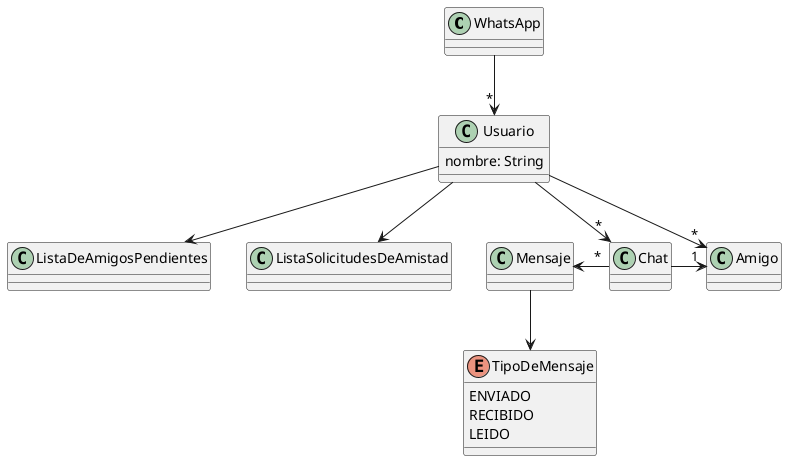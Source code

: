 @startuml
'https://plantuml.com/class-diagram

class WhatsApp {
}

WhatsApp -->"*" Usuario
Usuario --> "*"Amigo
Usuario --> "*" Chat
Chat -> "1" Amigo
Mensaje <- "*" Chat
Mensaje --> TipoDeMensaje
Usuario --> ListaDeAmigosPendientes
Usuario --> ListaSolicitudesDeAmistad
enum TipoDeMensaje{
    ENVIADO
    RECIBIDO
    LEIDO
}

class Usuario {
    nombre: String
}


@enduml